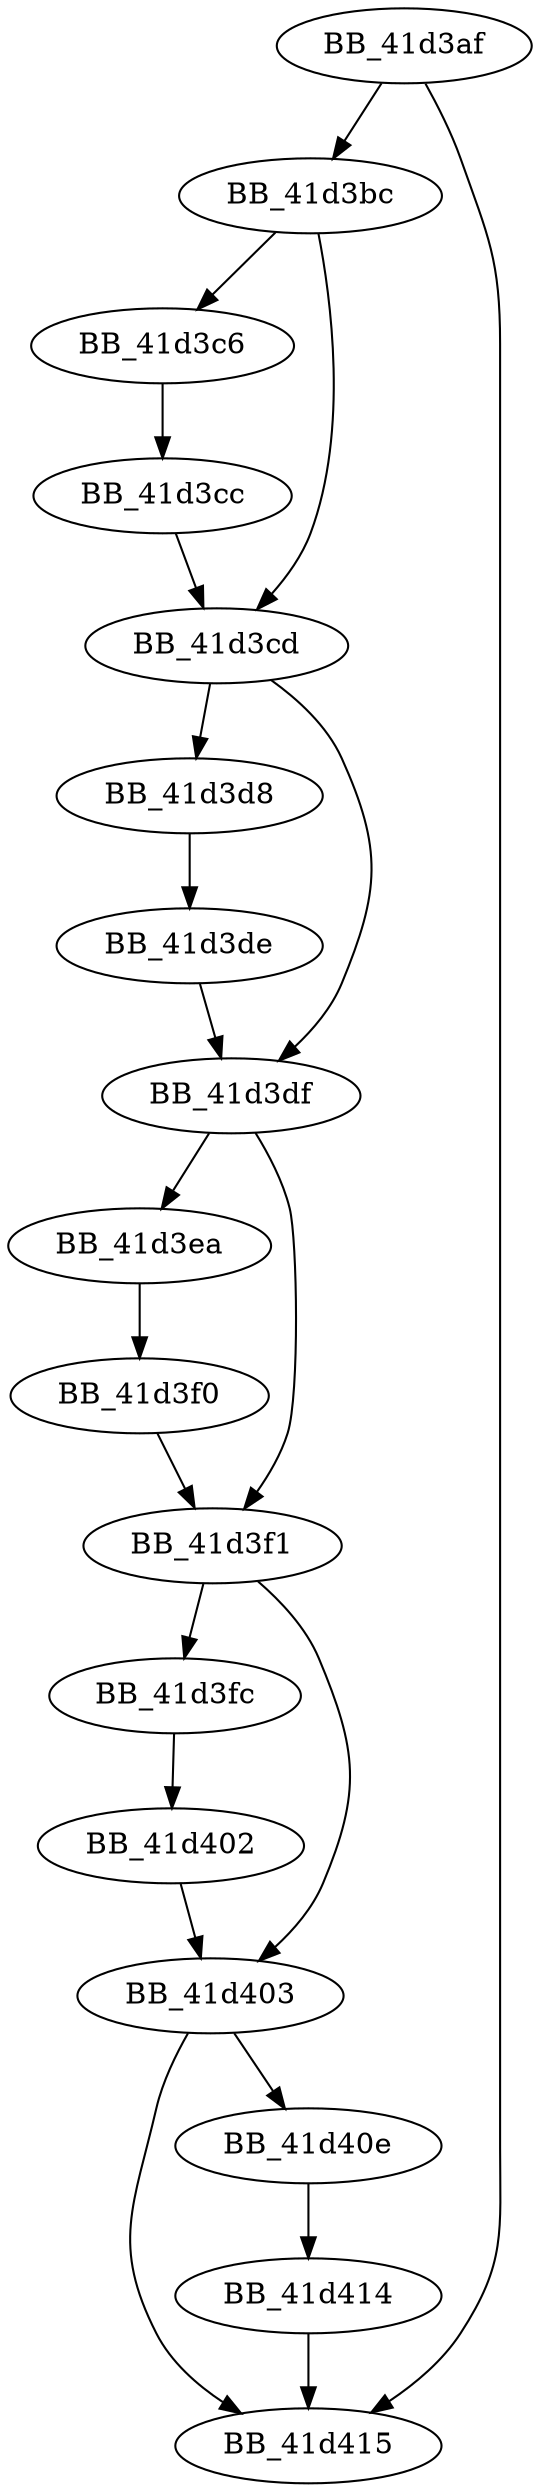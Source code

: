 DiGraph ___free_lconv_num{
BB_41d3af->BB_41d3bc
BB_41d3af->BB_41d415
BB_41d3bc->BB_41d3c6
BB_41d3bc->BB_41d3cd
BB_41d3c6->BB_41d3cc
BB_41d3cc->BB_41d3cd
BB_41d3cd->BB_41d3d8
BB_41d3cd->BB_41d3df
BB_41d3d8->BB_41d3de
BB_41d3de->BB_41d3df
BB_41d3df->BB_41d3ea
BB_41d3df->BB_41d3f1
BB_41d3ea->BB_41d3f0
BB_41d3f0->BB_41d3f1
BB_41d3f1->BB_41d3fc
BB_41d3f1->BB_41d403
BB_41d3fc->BB_41d402
BB_41d402->BB_41d403
BB_41d403->BB_41d40e
BB_41d403->BB_41d415
BB_41d40e->BB_41d414
BB_41d414->BB_41d415
}
